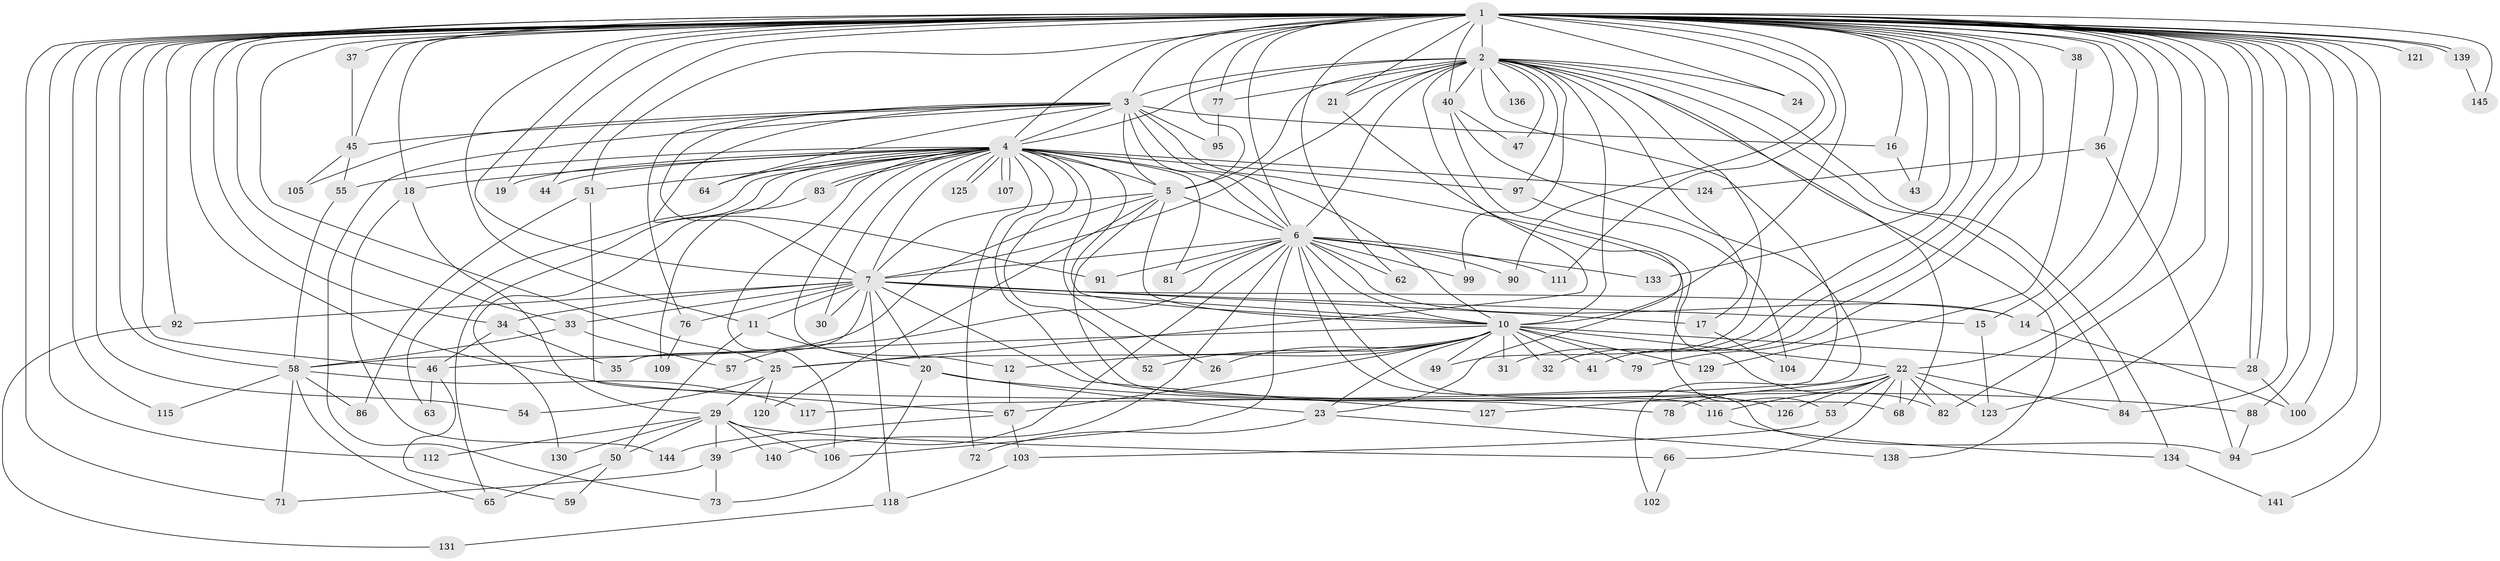 // original degree distribution, {39: 0.0136986301369863, 18: 0.00684931506849315, 15: 0.00684931506849315, 34: 0.00684931506849315, 12: 0.00684931506849315, 25: 0.0136986301369863, 23: 0.00684931506849315, 17: 0.00684931506849315, 4: 0.07534246575342465, 3: 0.2808219178082192, 2: 0.4863013698630137, 5: 0.04794520547945205, 10: 0.00684931506849315, 6: 0.0273972602739726, 9: 0.00684931506849315}
// Generated by graph-tools (version 1.1) at 2025/41/03/06/25 10:41:32]
// undirected, 112 vertices, 251 edges
graph export_dot {
graph [start="1"]
  node [color=gray90,style=filled];
  1 [super="+9"];
  2 [super="+8"];
  3 [super="+42"];
  4 [super="+13"];
  5 [super="+74"];
  6 [super="+87"];
  7 [super="+108"];
  10 [super="+27"];
  11;
  12;
  14 [super="+56"];
  15 [super="+142"];
  16;
  17;
  18 [super="+122"];
  19;
  20;
  21;
  22 [super="+48"];
  23 [super="+85"];
  24;
  25 [super="+70"];
  26;
  28 [super="+61"];
  29 [super="+137"];
  30;
  31 [super="+96"];
  32;
  33;
  34 [super="+128"];
  35;
  36;
  37 [super="+113"];
  38;
  39;
  40;
  41 [super="+101"];
  43;
  44;
  45;
  46 [super="+119"];
  47 [super="+60"];
  49;
  50 [super="+75"];
  51 [super="+80"];
  52;
  53;
  54;
  55;
  57;
  58 [super="+69"];
  59;
  62;
  63;
  64;
  65;
  66;
  67 [super="+93"];
  68 [super="+110"];
  71 [super="+114"];
  72;
  73 [super="+89"];
  76;
  77;
  78;
  79;
  81;
  82 [super="+146"];
  83;
  84 [super="+135"];
  86;
  88 [super="+143"];
  90;
  91;
  92;
  94 [super="+98"];
  95;
  97;
  99;
  100 [super="+132"];
  102;
  103;
  104;
  105;
  106;
  107;
  109;
  111;
  112;
  115;
  116;
  117;
  118;
  120;
  121;
  123;
  124;
  125;
  126;
  127;
  129;
  130;
  131;
  133;
  134;
  136;
  138;
  139;
  140;
  141;
  144;
  145;
  1 -- 2 [weight=4];
  1 -- 3 [weight=2];
  1 -- 4 [weight=2];
  1 -- 5 [weight=2];
  1 -- 6 [weight=3];
  1 -- 7 [weight=2];
  1 -- 10 [weight=2];
  1 -- 16;
  1 -- 18 [weight=2];
  1 -- 28;
  1 -- 28;
  1 -- 31;
  1 -- 32;
  1 -- 33;
  1 -- 34 [weight=2];
  1 -- 36 [weight=2];
  1 -- 37 [weight=2];
  1 -- 38 [weight=2];
  1 -- 41 [weight=2];
  1 -- 43;
  1 -- 54;
  1 -- 62;
  1 -- 67;
  1 -- 77;
  1 -- 88;
  1 -- 90;
  1 -- 92;
  1 -- 100;
  1 -- 112;
  1 -- 121 [weight=2];
  1 -- 123;
  1 -- 139;
  1 -- 139;
  1 -- 133;
  1 -- 11;
  1 -- 141;
  1 -- 15;
  1 -- 145;
  1 -- 19;
  1 -- 21;
  1 -- 22 [weight=2];
  1 -- 24;
  1 -- 40;
  1 -- 44;
  1 -- 45;
  1 -- 46;
  1 -- 51 [weight=2];
  1 -- 58;
  1 -- 71;
  1 -- 79;
  1 -- 82;
  1 -- 84;
  1 -- 111;
  1 -- 115;
  1 -- 25;
  1 -- 14;
  1 -- 94;
  2 -- 3 [weight=2];
  2 -- 4 [weight=2];
  2 -- 5 [weight=2];
  2 -- 6 [weight=2];
  2 -- 7 [weight=2];
  2 -- 10 [weight=2];
  2 -- 17;
  2 -- 21;
  2 -- 40;
  2 -- 49;
  2 -- 77;
  2 -- 117;
  2 -- 136 [weight=2];
  2 -- 138;
  2 -- 68;
  2 -- 134;
  2 -- 24;
  2 -- 25;
  2 -- 97;
  2 -- 99;
  2 -- 47;
  2 -- 84;
  3 -- 4;
  3 -- 5;
  3 -- 6 [weight=2];
  3 -- 7;
  3 -- 10;
  3 -- 16;
  3 -- 64;
  3 -- 73;
  3 -- 95;
  3 -- 105;
  3 -- 91;
  3 -- 76;
  3 -- 45;
  3 -- 82;
  4 -- 5;
  4 -- 6;
  4 -- 7;
  4 -- 10 [weight=2];
  4 -- 12;
  4 -- 18;
  4 -- 19;
  4 -- 26 [weight=2];
  4 -- 44;
  4 -- 51;
  4 -- 52;
  4 -- 55;
  4 -- 63;
  4 -- 64;
  4 -- 65;
  4 -- 72;
  4 -- 78;
  4 -- 81;
  4 -- 83;
  4 -- 83;
  4 -- 97;
  4 -- 106;
  4 -- 107;
  4 -- 107;
  4 -- 124;
  4 -- 125;
  4 -- 125;
  4 -- 130;
  4 -- 30;
  5 -- 6;
  5 -- 7;
  5 -- 10;
  5 -- 116;
  5 -- 120;
  5 -- 58;
  6 -- 7;
  6 -- 10;
  6 -- 14;
  6 -- 39;
  6 -- 57;
  6 -- 62;
  6 -- 81;
  6 -- 90;
  6 -- 91;
  6 -- 94;
  6 -- 99;
  6 -- 106;
  6 -- 111;
  6 -- 126;
  6 -- 133;
  6 -- 140;
  7 -- 10;
  7 -- 11;
  7 -- 14;
  7 -- 15;
  7 -- 17;
  7 -- 20;
  7 -- 30;
  7 -- 33;
  7 -- 34;
  7 -- 35;
  7 -- 76 [weight=2];
  7 -- 92;
  7 -- 118;
  7 -- 127;
  10 -- 12;
  10 -- 22;
  10 -- 25;
  10 -- 31 [weight=2];
  10 -- 32;
  10 -- 46;
  10 -- 49;
  10 -- 52;
  10 -- 67;
  10 -- 79;
  10 -- 129;
  10 -- 26;
  10 -- 23;
  10 -- 28;
  10 -- 41;
  11 -- 20;
  11 -- 50;
  12 -- 67;
  14 -- 100;
  15 -- 123;
  16 -- 43;
  17 -- 104;
  18 -- 29;
  18 -- 144;
  20 -- 23;
  20 -- 73;
  20 -- 88;
  21 -- 23;
  22 -- 53;
  22 -- 68;
  22 -- 84;
  22 -- 116;
  22 -- 123;
  22 -- 126;
  22 -- 127;
  22 -- 66;
  22 -- 82;
  22 -- 78;
  23 -- 72;
  23 -- 138;
  25 -- 29;
  25 -- 54;
  25 -- 120;
  28 -- 100;
  29 -- 39;
  29 -- 50;
  29 -- 66;
  29 -- 112;
  29 -- 130;
  29 -- 140;
  29 -- 106;
  33 -- 57;
  33 -- 58;
  34 -- 35;
  34 -- 46;
  36 -- 94;
  36 -- 124;
  37 -- 45;
  38 -- 129;
  39 -- 73;
  39 -- 71;
  40 -- 47 [weight=2];
  40 -- 53;
  40 -- 102;
  45 -- 55;
  45 -- 105;
  46 -- 59;
  46 -- 63;
  50 -- 59;
  50 -- 65;
  51 -- 68;
  51 -- 86;
  53 -- 103;
  55 -- 58;
  58 -- 65;
  58 -- 115;
  58 -- 117;
  58 -- 86;
  58 -- 71;
  66 -- 102;
  67 -- 103;
  67 -- 144;
  76 -- 109;
  77 -- 95;
  83 -- 109;
  88 -- 94;
  92 -- 131;
  97 -- 104;
  103 -- 118;
  116 -- 134;
  118 -- 131;
  134 -- 141;
  139 -- 145;
}
